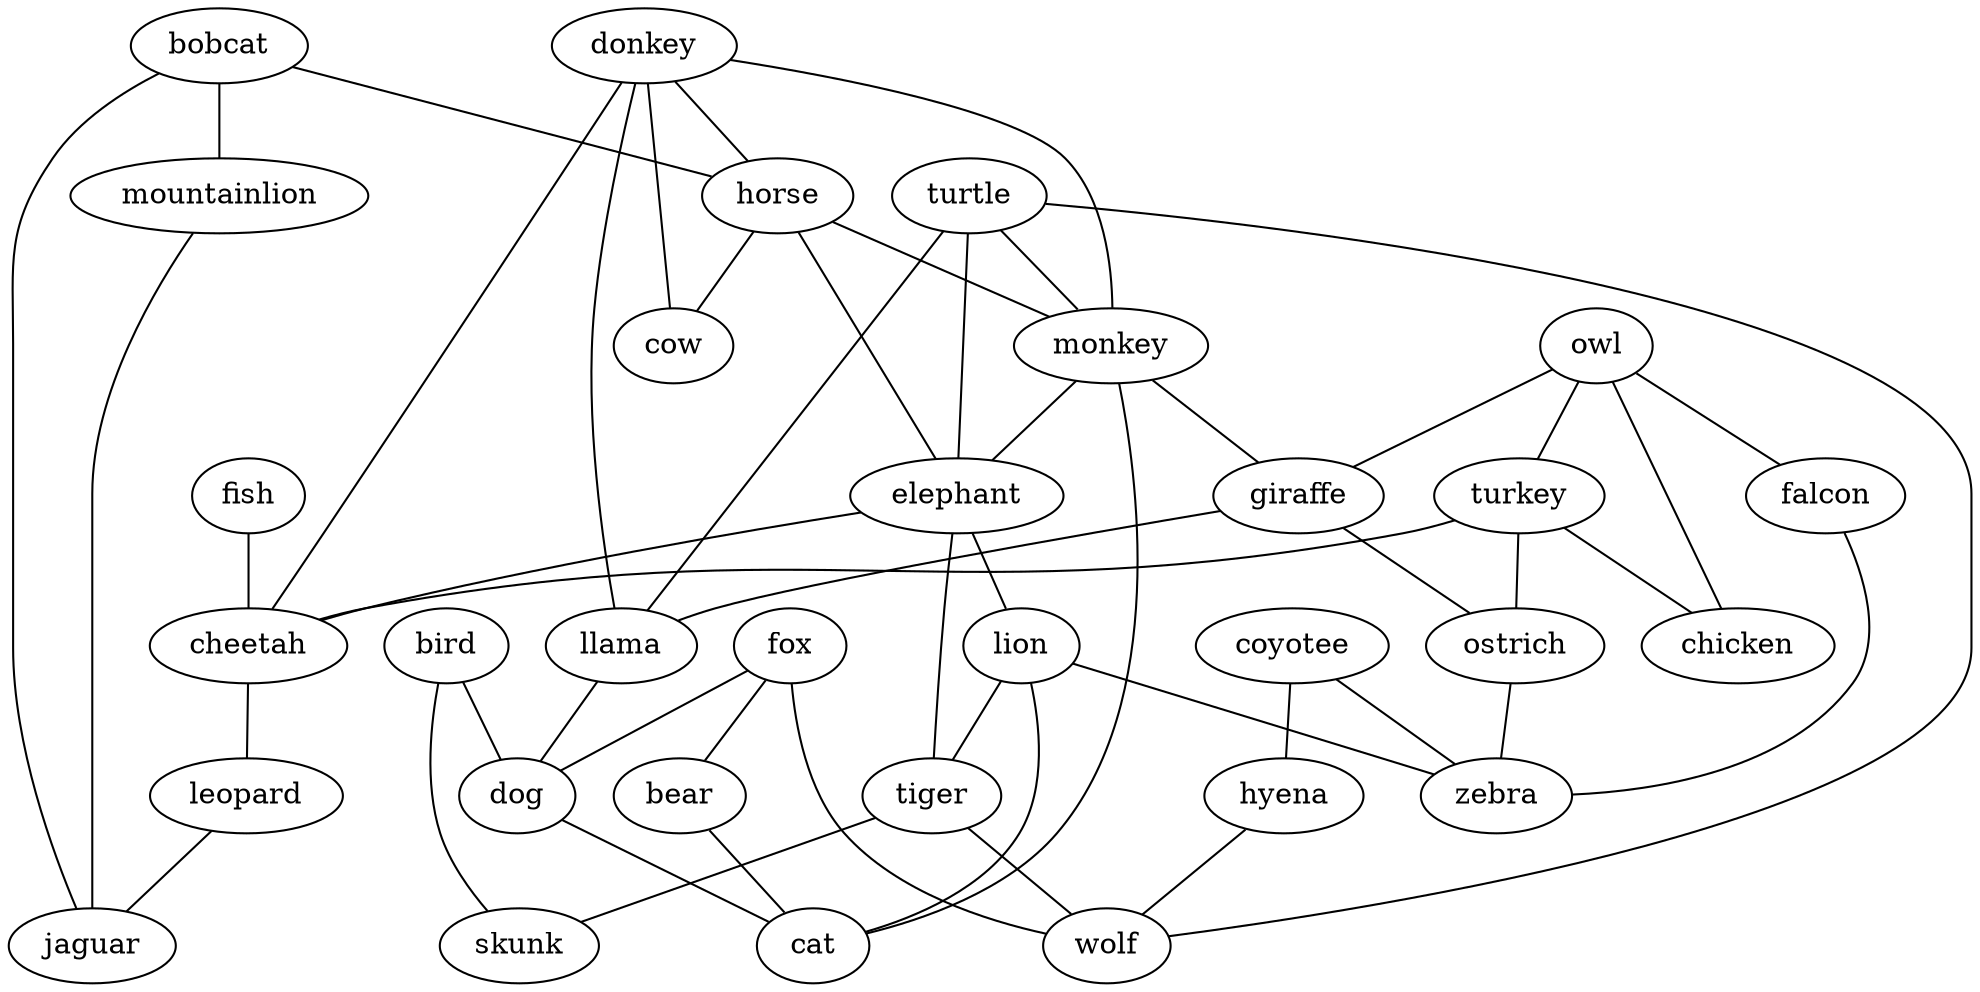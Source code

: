 strict graph G {
turtle;
owl;
donkey;
fish;
bobcat;
turkey;
horse;
monkey;
fox;
elephant;
cheetah;
bird;
coyotee;
lion;
leopard;
bear;
tiger;
giraffe;
llama;
falcon;
ostrich;
mountainlion;
jaguar;
cow;
dog;
cat;
hyena;
chicken;
wolf;
skunk;
zebra;
turtle -- wolf  [weight=1];
turtle -- monkey  [weight=1];
turtle -- llama  [weight=1];
turtle -- elephant  [weight=1];
owl -- turkey  [weight=1];
owl -- giraffe  [weight=1];
owl -- falcon  [weight=1];
owl -- chicken  [weight=1];
donkey -- horse  [weight=1];
donkey -- monkey  [weight=1];
donkey -- cow  [weight=1];
donkey -- llama  [weight=1];
donkey -- cheetah  [weight=1];
fish -- cheetah  [weight=1];
bobcat -- horse  [weight=1];
bobcat -- mountainlion  [weight=1];
bobcat -- jaguar  [weight=1];
turkey -- chicken  [weight=1];
turkey -- cheetah  [weight=1];
turkey -- ostrich  [weight=1];
horse -- monkey  [weight=1];
horse -- cow  [weight=1];
horse -- elephant  [weight=1];
monkey -- cat  [weight=1];
monkey -- giraffe  [weight=1];
monkey -- elephant  [weight=1];
fox -- wolf  [weight=1];
fox -- dog  [weight=1];
fox -- bear  [weight=1];
elephant -- tiger  [weight=1];
elephant -- lion  [weight=1];
elephant -- cheetah  [weight=1];
cheetah -- leopard  [weight=1];
bird -- skunk  [weight=1];
bird -- dog  [weight=1];
coyotee -- hyena  [weight=1];
coyotee -- zebra  [weight=1];
lion -- tiger  [weight=1];
lion -- cat  [weight=1];
lion -- zebra  [weight=1];
leopard -- jaguar  [weight=1];
bear -- cat  [weight=1];
tiger -- wolf  [weight=1];
tiger -- skunk  [weight=1];
giraffe -- ostrich  [weight=1];
giraffe -- llama  [weight=1];
llama -- dog  [weight=1];
falcon -- zebra  [weight=1];
ostrich -- zebra  [weight=1];
mountainlion -- jaguar  [weight=1];
dog -- cat  [weight=1];
hyena -- wolf  [weight=1];
}

